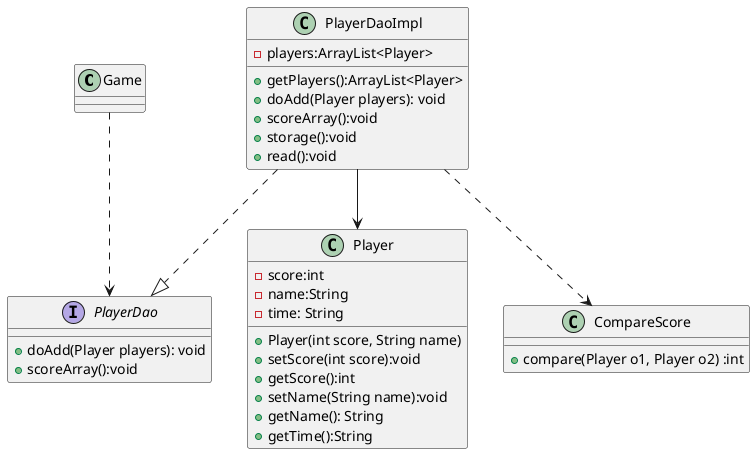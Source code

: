 @startuml
'https://plantuml.com/class-diagram
Game..>PlayerDao
PlayerDaoImpl ..|>PlayerDao
PlayerDaoImpl-->Player
PlayerDaoImpl..>CompareScore


class Game

class Player{
    -score:int
    -name:String
    -time: String
    +Player(int score, String name)
    +setScore(int score):void
    +getScore():int
    +setName(String name):void
    +getName(): String
    +getTime():String

}
interface PlayerDao{
    +doAdd(Player players): void
    +scoreArray():void
}
class PlayerDaoImpl{
    +getPlayers():ArrayList<Player>
    -players:ArrayList<Player>
    +doAdd(Player players): void
    +scoreArray():void
    +storage():void
    +read():void
}

class CompareScore{
    +compare(Player o1, Player o2) :int

}

@enduml